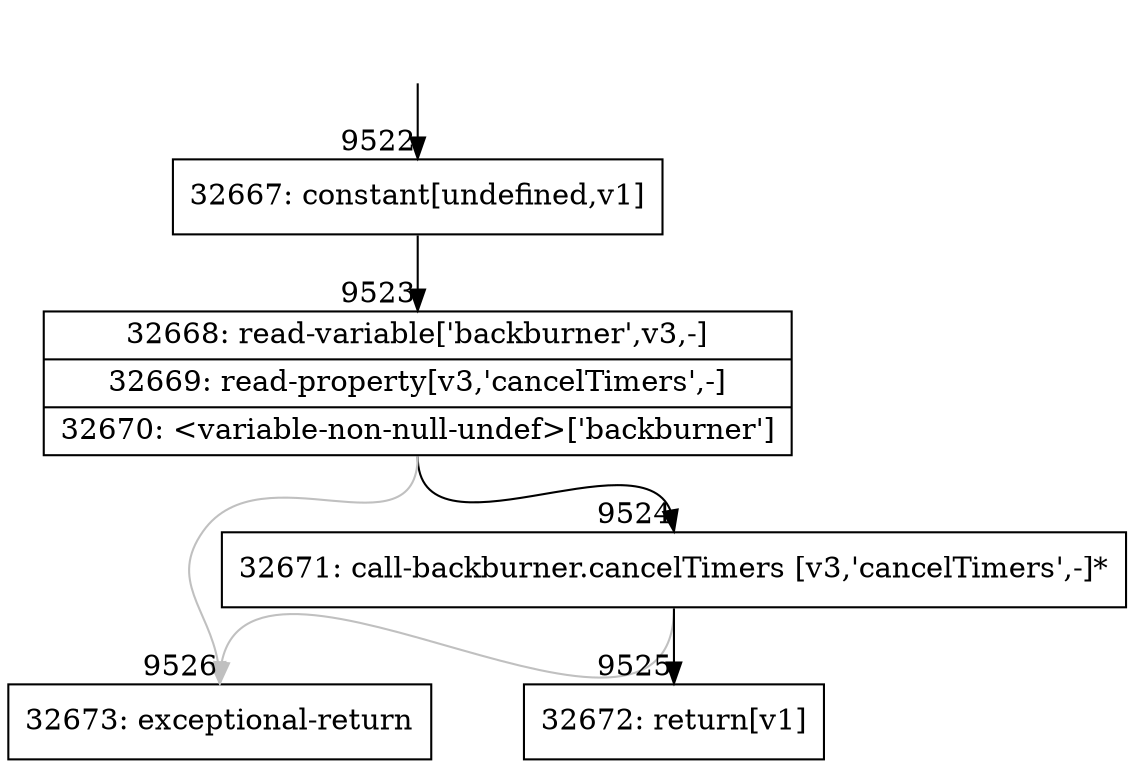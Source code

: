 digraph {
rankdir="TD"
BB_entry801[shape=none,label=""];
BB_entry801 -> BB9522 [tailport=s, headport=n, headlabel="    9522"]
BB9522 [shape=record label="{32667: constant[undefined,v1]}" ] 
BB9522 -> BB9523 [tailport=s, headport=n, headlabel="      9523"]
BB9523 [shape=record label="{32668: read-variable['backburner',v3,-]|32669: read-property[v3,'cancelTimers',-]|32670: \<variable-non-null-undef\>['backburner']}" ] 
BB9523 -> BB9524 [tailport=s, headport=n, headlabel="      9524"]
BB9523 -> BB9526 [tailport=s, headport=n, color=gray, headlabel="      9526"]
BB9524 [shape=record label="{32671: call-backburner.cancelTimers [v3,'cancelTimers',-]*}" ] 
BB9524 -> BB9525 [tailport=s, headport=n, headlabel="      9525"]
BB9524 -> BB9526 [tailport=s, headport=n, color=gray]
BB9525 [shape=record label="{32672: return[v1]}" ] 
BB9526 [shape=record label="{32673: exceptional-return}" ] 
//#$~ 16933
}
